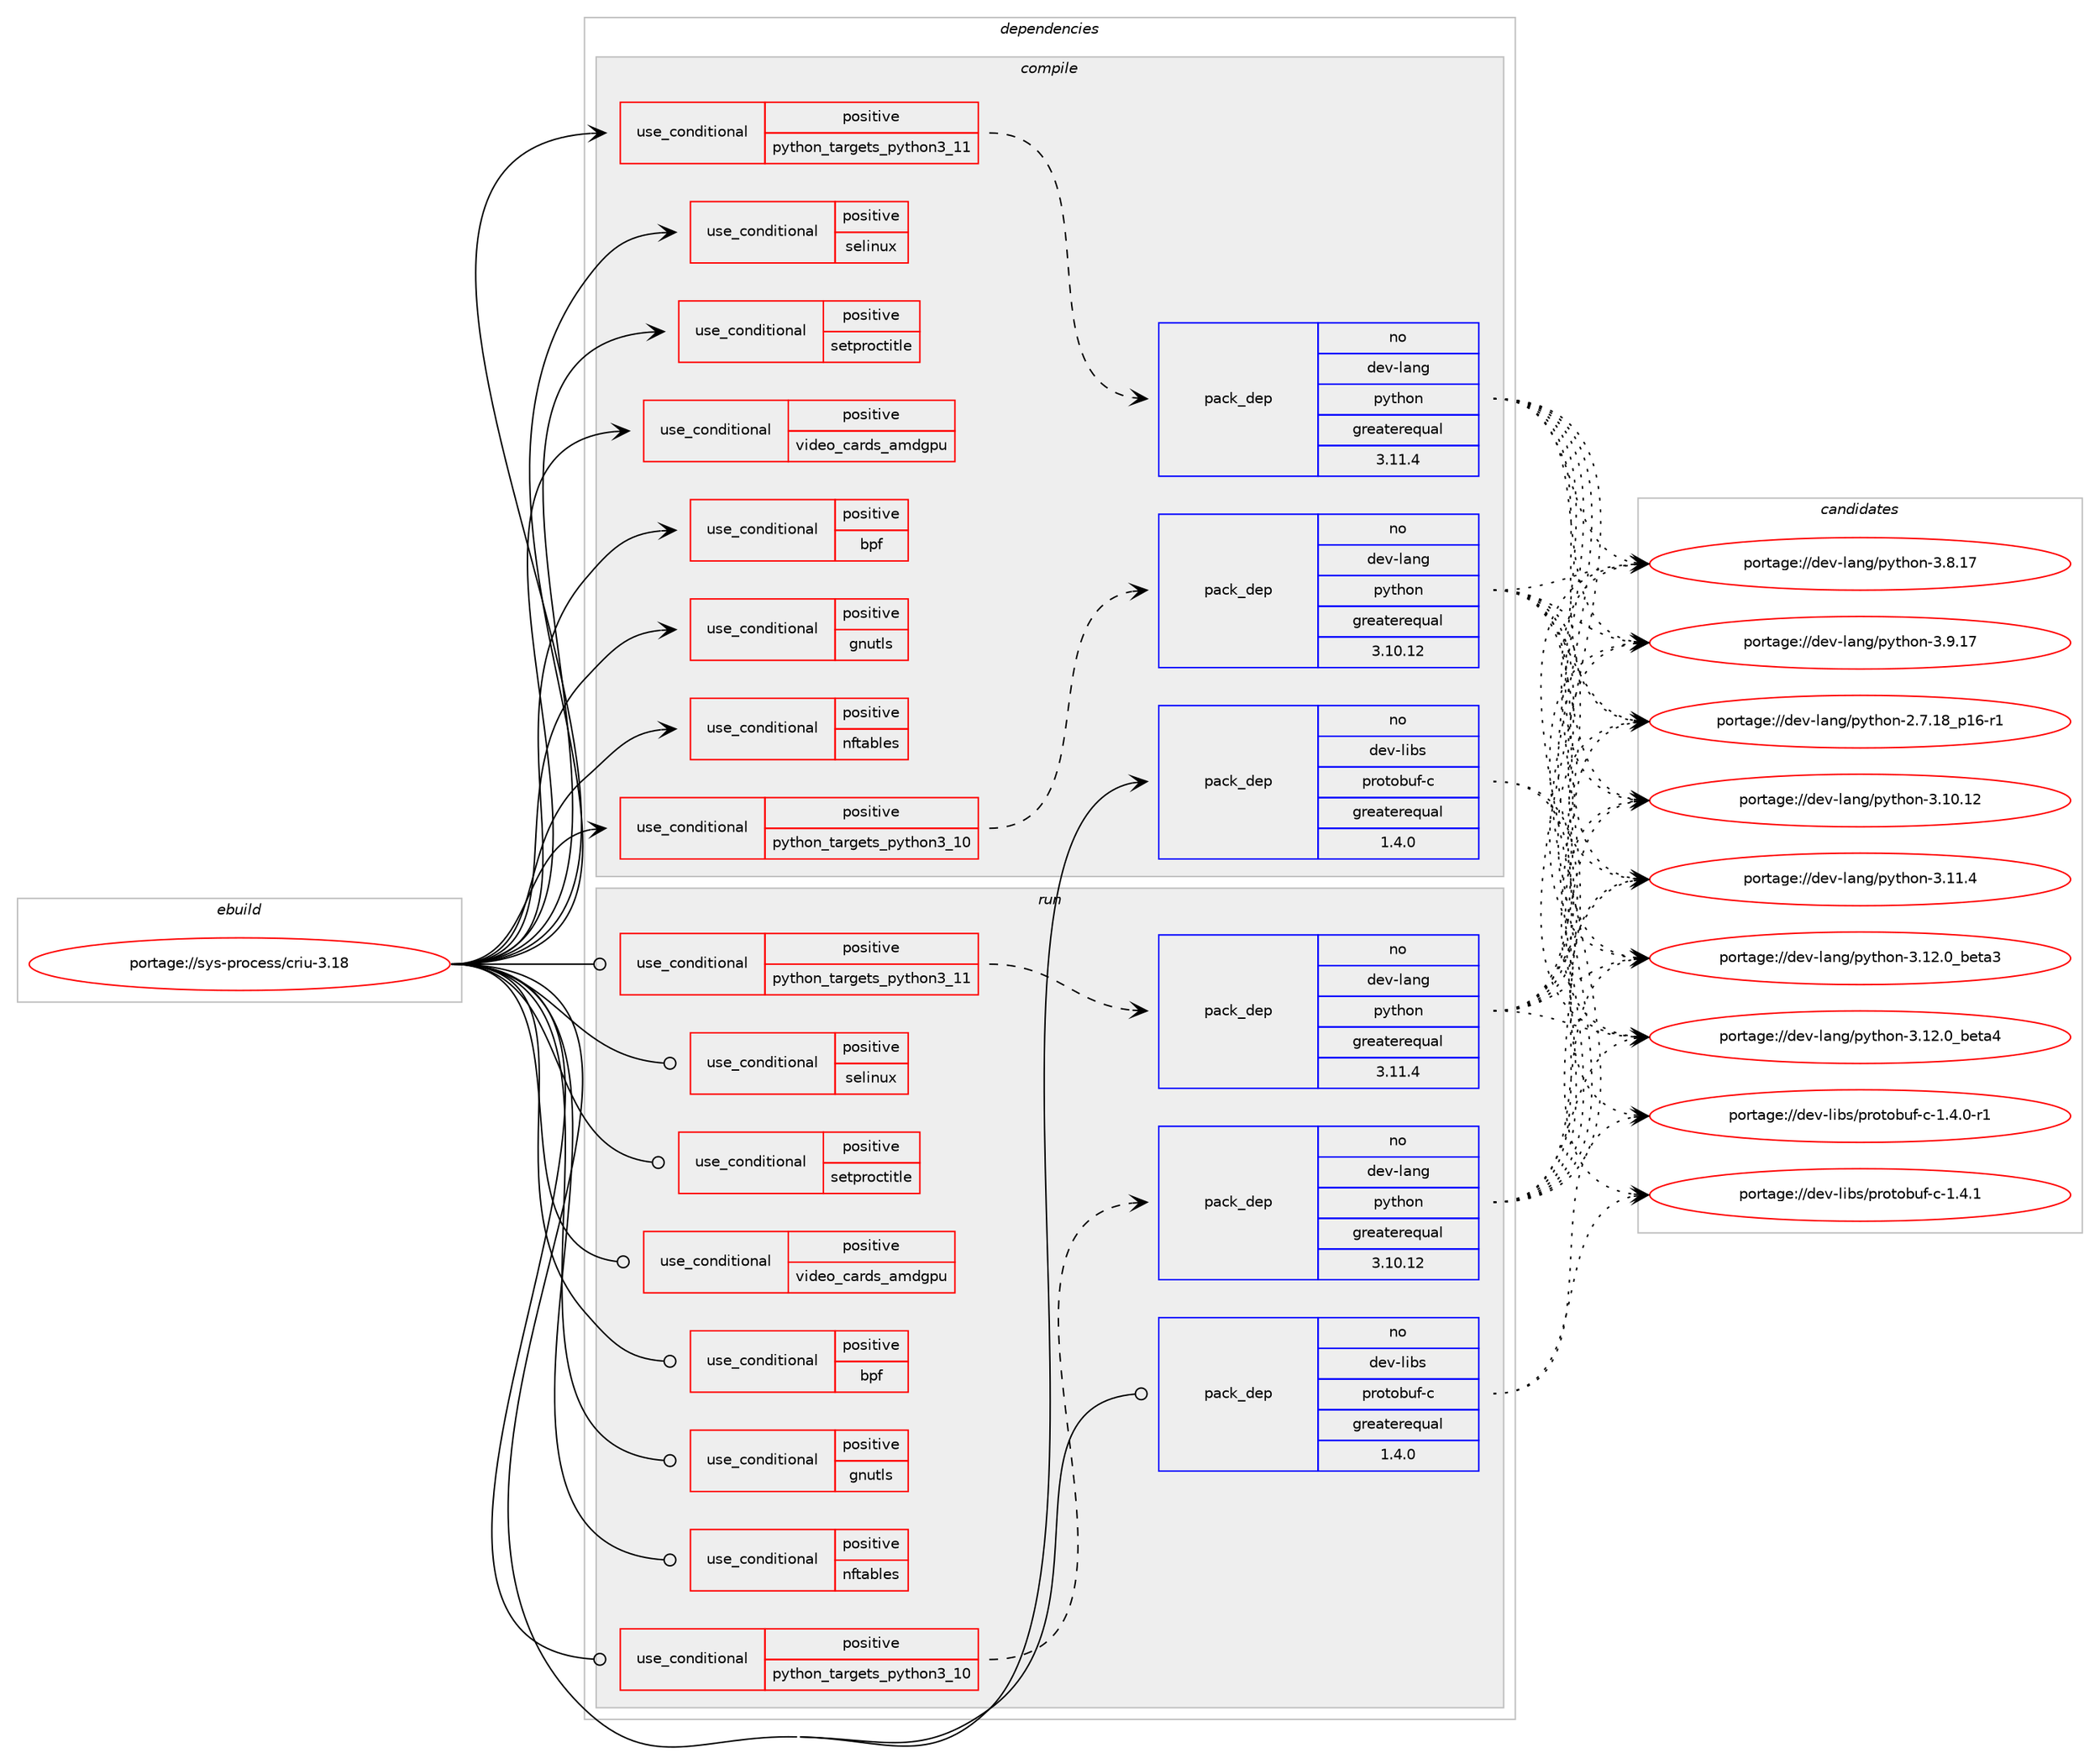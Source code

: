 digraph prolog {

# *************
# Graph options
# *************

newrank=true;
concentrate=true;
compound=true;
graph [rankdir=LR,fontname=Helvetica,fontsize=10,ranksep=1.5];#, ranksep=2.5, nodesep=0.2];
edge  [arrowhead=vee];
node  [fontname=Helvetica,fontsize=10];

# **********
# The ebuild
# **********

subgraph cluster_leftcol {
color=gray;
rank=same;
label=<<i>ebuild</i>>;
id [label="portage://sys-process/criu-3.18", color=red, width=4, href="../sys-process/criu-3.18.svg"];
}

# ****************
# The dependencies
# ****************

subgraph cluster_midcol {
color=gray;
label=<<i>dependencies</i>>;
subgraph cluster_compile {
fillcolor="#eeeeee";
style=filled;
label=<<i>compile</i>>;
subgraph cond835 {
dependency1586 [label=<<TABLE BORDER="0" CELLBORDER="1" CELLSPACING="0" CELLPADDING="4"><TR><TD ROWSPAN="3" CELLPADDING="10">use_conditional</TD></TR><TR><TD>positive</TD></TR><TR><TD>bpf</TD></TR></TABLE>>, shape=none, color=red];
# *** BEGIN UNKNOWN DEPENDENCY TYPE (TODO) ***
# dependency1586 -> package_dependency(portage://sys-process/criu-3.18,install,no,dev-libs,libbpf,none,[,,],any_same_slot,[])
# *** END UNKNOWN DEPENDENCY TYPE (TODO) ***

}
id:e -> dependency1586:w [weight=20,style="solid",arrowhead="vee"];
subgraph cond836 {
dependency1587 [label=<<TABLE BORDER="0" CELLBORDER="1" CELLSPACING="0" CELLPADDING="4"><TR><TD ROWSPAN="3" CELLPADDING="10">use_conditional</TD></TR><TR><TD>positive</TD></TR><TR><TD>gnutls</TD></TR></TABLE>>, shape=none, color=red];
# *** BEGIN UNKNOWN DEPENDENCY TYPE (TODO) ***
# dependency1587 -> package_dependency(portage://sys-process/criu-3.18,install,no,net-libs,gnutls,none,[,,],any_same_slot,[])
# *** END UNKNOWN DEPENDENCY TYPE (TODO) ***

}
id:e -> dependency1587:w [weight=20,style="solid",arrowhead="vee"];
subgraph cond837 {
dependency1588 [label=<<TABLE BORDER="0" CELLBORDER="1" CELLSPACING="0" CELLPADDING="4"><TR><TD ROWSPAN="3" CELLPADDING="10">use_conditional</TD></TR><TR><TD>positive</TD></TR><TR><TD>nftables</TD></TR></TABLE>>, shape=none, color=red];
# *** BEGIN UNKNOWN DEPENDENCY TYPE (TODO) ***
# dependency1588 -> package_dependency(portage://sys-process/criu-3.18,install,no,net-libs,gnutls,none,[,,],any_same_slot,[])
# *** END UNKNOWN DEPENDENCY TYPE (TODO) ***

}
id:e -> dependency1588:w [weight=20,style="solid",arrowhead="vee"];
subgraph cond838 {
dependency1589 [label=<<TABLE BORDER="0" CELLBORDER="1" CELLSPACING="0" CELLPADDING="4"><TR><TD ROWSPAN="3" CELLPADDING="10">use_conditional</TD></TR><TR><TD>positive</TD></TR><TR><TD>python_targets_python3_10</TD></TR></TABLE>>, shape=none, color=red];
subgraph pack737 {
dependency1590 [label=<<TABLE BORDER="0" CELLBORDER="1" CELLSPACING="0" CELLPADDING="4" WIDTH="220"><TR><TD ROWSPAN="6" CELLPADDING="30">pack_dep</TD></TR><TR><TD WIDTH="110">no</TD></TR><TR><TD>dev-lang</TD></TR><TR><TD>python</TD></TR><TR><TD>greaterequal</TD></TR><TR><TD>3.10.12</TD></TR></TABLE>>, shape=none, color=blue];
}
dependency1589:e -> dependency1590:w [weight=20,style="dashed",arrowhead="vee"];
}
id:e -> dependency1589:w [weight=20,style="solid",arrowhead="vee"];
subgraph cond839 {
dependency1591 [label=<<TABLE BORDER="0" CELLBORDER="1" CELLSPACING="0" CELLPADDING="4"><TR><TD ROWSPAN="3" CELLPADDING="10">use_conditional</TD></TR><TR><TD>positive</TD></TR><TR><TD>python_targets_python3_11</TD></TR></TABLE>>, shape=none, color=red];
subgraph pack738 {
dependency1592 [label=<<TABLE BORDER="0" CELLBORDER="1" CELLSPACING="0" CELLPADDING="4" WIDTH="220"><TR><TD ROWSPAN="6" CELLPADDING="30">pack_dep</TD></TR><TR><TD WIDTH="110">no</TD></TR><TR><TD>dev-lang</TD></TR><TR><TD>python</TD></TR><TR><TD>greaterequal</TD></TR><TR><TD>3.11.4</TD></TR></TABLE>>, shape=none, color=blue];
}
dependency1591:e -> dependency1592:w [weight=20,style="dashed",arrowhead="vee"];
}
id:e -> dependency1591:w [weight=20,style="solid",arrowhead="vee"];
subgraph cond840 {
dependency1593 [label=<<TABLE BORDER="0" CELLBORDER="1" CELLSPACING="0" CELLPADDING="4"><TR><TD ROWSPAN="3" CELLPADDING="10">use_conditional</TD></TR><TR><TD>positive</TD></TR><TR><TD>selinux</TD></TR></TABLE>>, shape=none, color=red];
# *** BEGIN UNKNOWN DEPENDENCY TYPE (TODO) ***
# dependency1593 -> package_dependency(portage://sys-process/criu-3.18,install,no,sys-libs,libselinux,none,[,,],any_same_slot,[])
# *** END UNKNOWN DEPENDENCY TYPE (TODO) ***

}
id:e -> dependency1593:w [weight=20,style="solid",arrowhead="vee"];
subgraph cond841 {
dependency1594 [label=<<TABLE BORDER="0" CELLBORDER="1" CELLSPACING="0" CELLPADDING="4"><TR><TD ROWSPAN="3" CELLPADDING="10">use_conditional</TD></TR><TR><TD>positive</TD></TR><TR><TD>setproctitle</TD></TR></TABLE>>, shape=none, color=red];
# *** BEGIN UNKNOWN DEPENDENCY TYPE (TODO) ***
# dependency1594 -> package_dependency(portage://sys-process/criu-3.18,install,no,dev-libs,libbsd,none,[,,],any_same_slot,[])
# *** END UNKNOWN DEPENDENCY TYPE (TODO) ***

}
id:e -> dependency1594:w [weight=20,style="solid",arrowhead="vee"];
subgraph cond842 {
dependency1595 [label=<<TABLE BORDER="0" CELLBORDER="1" CELLSPACING="0" CELLPADDING="4"><TR><TD ROWSPAN="3" CELLPADDING="10">use_conditional</TD></TR><TR><TD>positive</TD></TR><TR><TD>video_cards_amdgpu</TD></TR></TABLE>>, shape=none, color=red];
# *** BEGIN UNKNOWN DEPENDENCY TYPE (TODO) ***
# dependency1595 -> package_dependency(portage://sys-process/criu-3.18,install,no,x11-libs,libdrm,none,[,,],[],[use(enable(video_cards_amdgpu),none)])
# *** END UNKNOWN DEPENDENCY TYPE (TODO) ***

}
id:e -> dependency1595:w [weight=20,style="solid",arrowhead="vee"];
# *** BEGIN UNKNOWN DEPENDENCY TYPE (TODO) ***
# id -> package_dependency(portage://sys-process/criu-3.18,install,no,dev-libs,libnl,none,[,,],[slot(3),equal],[])
# *** END UNKNOWN DEPENDENCY TYPE (TODO) ***

subgraph pack739 {
dependency1596 [label=<<TABLE BORDER="0" CELLBORDER="1" CELLSPACING="0" CELLPADDING="4" WIDTH="220"><TR><TD ROWSPAN="6" CELLPADDING="30">pack_dep</TD></TR><TR><TD WIDTH="110">no</TD></TR><TR><TD>dev-libs</TD></TR><TR><TD>protobuf-c</TD></TR><TR><TD>greaterequal</TD></TR><TR><TD>1.4.0</TD></TR></TABLE>>, shape=none, color=blue];
}
id:e -> dependency1596:w [weight=20,style="solid",arrowhead="vee"];
# *** BEGIN UNKNOWN DEPENDENCY TYPE (TODO) ***
# id -> package_dependency(portage://sys-process/criu-3.18,install,no,net-libs,libnet,none,[,,],[slot(1.1),equal],[])
# *** END UNKNOWN DEPENDENCY TYPE (TODO) ***

# *** BEGIN UNKNOWN DEPENDENCY TYPE (TODO) ***
# id -> package_dependency(portage://sys-process/criu-3.18,install,no,sys-libs,libcap,none,[,,],any_same_slot,[])
# *** END UNKNOWN DEPENDENCY TYPE (TODO) ***

}
subgraph cluster_compileandrun {
fillcolor="#eeeeee";
style=filled;
label=<<i>compile and run</i>>;
}
subgraph cluster_run {
fillcolor="#eeeeee";
style=filled;
label=<<i>run</i>>;
subgraph cond843 {
dependency1597 [label=<<TABLE BORDER="0" CELLBORDER="1" CELLSPACING="0" CELLPADDING="4"><TR><TD ROWSPAN="3" CELLPADDING="10">use_conditional</TD></TR><TR><TD>positive</TD></TR><TR><TD>bpf</TD></TR></TABLE>>, shape=none, color=red];
# *** BEGIN UNKNOWN DEPENDENCY TYPE (TODO) ***
# dependency1597 -> package_dependency(portage://sys-process/criu-3.18,run,no,dev-libs,libbpf,none,[,,],any_same_slot,[])
# *** END UNKNOWN DEPENDENCY TYPE (TODO) ***

}
id:e -> dependency1597:w [weight=20,style="solid",arrowhead="odot"];
subgraph cond844 {
dependency1598 [label=<<TABLE BORDER="0" CELLBORDER="1" CELLSPACING="0" CELLPADDING="4"><TR><TD ROWSPAN="3" CELLPADDING="10">use_conditional</TD></TR><TR><TD>positive</TD></TR><TR><TD>gnutls</TD></TR></TABLE>>, shape=none, color=red];
# *** BEGIN UNKNOWN DEPENDENCY TYPE (TODO) ***
# dependency1598 -> package_dependency(portage://sys-process/criu-3.18,run,no,net-libs,gnutls,none,[,,],any_same_slot,[])
# *** END UNKNOWN DEPENDENCY TYPE (TODO) ***

}
id:e -> dependency1598:w [weight=20,style="solid",arrowhead="odot"];
subgraph cond845 {
dependency1599 [label=<<TABLE BORDER="0" CELLBORDER="1" CELLSPACING="0" CELLPADDING="4"><TR><TD ROWSPAN="3" CELLPADDING="10">use_conditional</TD></TR><TR><TD>positive</TD></TR><TR><TD>nftables</TD></TR></TABLE>>, shape=none, color=red];
# *** BEGIN UNKNOWN DEPENDENCY TYPE (TODO) ***
# dependency1599 -> package_dependency(portage://sys-process/criu-3.18,run,no,net-libs,gnutls,none,[,,],any_same_slot,[])
# *** END UNKNOWN DEPENDENCY TYPE (TODO) ***

}
id:e -> dependency1599:w [weight=20,style="solid",arrowhead="odot"];
subgraph cond846 {
dependency1600 [label=<<TABLE BORDER="0" CELLBORDER="1" CELLSPACING="0" CELLPADDING="4"><TR><TD ROWSPAN="3" CELLPADDING="10">use_conditional</TD></TR><TR><TD>positive</TD></TR><TR><TD>python_targets_python3_10</TD></TR></TABLE>>, shape=none, color=red];
subgraph pack740 {
dependency1601 [label=<<TABLE BORDER="0" CELLBORDER="1" CELLSPACING="0" CELLPADDING="4" WIDTH="220"><TR><TD ROWSPAN="6" CELLPADDING="30">pack_dep</TD></TR><TR><TD WIDTH="110">no</TD></TR><TR><TD>dev-lang</TD></TR><TR><TD>python</TD></TR><TR><TD>greaterequal</TD></TR><TR><TD>3.10.12</TD></TR></TABLE>>, shape=none, color=blue];
}
dependency1600:e -> dependency1601:w [weight=20,style="dashed",arrowhead="vee"];
}
id:e -> dependency1600:w [weight=20,style="solid",arrowhead="odot"];
subgraph cond847 {
dependency1602 [label=<<TABLE BORDER="0" CELLBORDER="1" CELLSPACING="0" CELLPADDING="4"><TR><TD ROWSPAN="3" CELLPADDING="10">use_conditional</TD></TR><TR><TD>positive</TD></TR><TR><TD>python_targets_python3_11</TD></TR></TABLE>>, shape=none, color=red];
subgraph pack741 {
dependency1603 [label=<<TABLE BORDER="0" CELLBORDER="1" CELLSPACING="0" CELLPADDING="4" WIDTH="220"><TR><TD ROWSPAN="6" CELLPADDING="30">pack_dep</TD></TR><TR><TD WIDTH="110">no</TD></TR><TR><TD>dev-lang</TD></TR><TR><TD>python</TD></TR><TR><TD>greaterequal</TD></TR><TR><TD>3.11.4</TD></TR></TABLE>>, shape=none, color=blue];
}
dependency1602:e -> dependency1603:w [weight=20,style="dashed",arrowhead="vee"];
}
id:e -> dependency1602:w [weight=20,style="solid",arrowhead="odot"];
subgraph cond848 {
dependency1604 [label=<<TABLE BORDER="0" CELLBORDER="1" CELLSPACING="0" CELLPADDING="4"><TR><TD ROWSPAN="3" CELLPADDING="10">use_conditional</TD></TR><TR><TD>positive</TD></TR><TR><TD>selinux</TD></TR></TABLE>>, shape=none, color=red];
# *** BEGIN UNKNOWN DEPENDENCY TYPE (TODO) ***
# dependency1604 -> package_dependency(portage://sys-process/criu-3.18,run,no,sys-libs,libselinux,none,[,,],any_same_slot,[])
# *** END UNKNOWN DEPENDENCY TYPE (TODO) ***

}
id:e -> dependency1604:w [weight=20,style="solid",arrowhead="odot"];
subgraph cond849 {
dependency1605 [label=<<TABLE BORDER="0" CELLBORDER="1" CELLSPACING="0" CELLPADDING="4"><TR><TD ROWSPAN="3" CELLPADDING="10">use_conditional</TD></TR><TR><TD>positive</TD></TR><TR><TD>setproctitle</TD></TR></TABLE>>, shape=none, color=red];
# *** BEGIN UNKNOWN DEPENDENCY TYPE (TODO) ***
# dependency1605 -> package_dependency(portage://sys-process/criu-3.18,run,no,dev-libs,libbsd,none,[,,],any_same_slot,[])
# *** END UNKNOWN DEPENDENCY TYPE (TODO) ***

}
id:e -> dependency1605:w [weight=20,style="solid",arrowhead="odot"];
subgraph cond850 {
dependency1606 [label=<<TABLE BORDER="0" CELLBORDER="1" CELLSPACING="0" CELLPADDING="4"><TR><TD ROWSPAN="3" CELLPADDING="10">use_conditional</TD></TR><TR><TD>positive</TD></TR><TR><TD>video_cards_amdgpu</TD></TR></TABLE>>, shape=none, color=red];
# *** BEGIN UNKNOWN DEPENDENCY TYPE (TODO) ***
# dependency1606 -> package_dependency(portage://sys-process/criu-3.18,run,no,x11-libs,libdrm,none,[,,],[],[use(enable(video_cards_amdgpu),none)])
# *** END UNKNOWN DEPENDENCY TYPE (TODO) ***

}
id:e -> dependency1606:w [weight=20,style="solid",arrowhead="odot"];
# *** BEGIN UNKNOWN DEPENDENCY TYPE (TODO) ***
# id -> package_dependency(portage://sys-process/criu-3.18,run,no,dev-libs,libnl,none,[,,],[slot(3),equal],[])
# *** END UNKNOWN DEPENDENCY TYPE (TODO) ***

subgraph pack742 {
dependency1607 [label=<<TABLE BORDER="0" CELLBORDER="1" CELLSPACING="0" CELLPADDING="4" WIDTH="220"><TR><TD ROWSPAN="6" CELLPADDING="30">pack_dep</TD></TR><TR><TD WIDTH="110">no</TD></TR><TR><TD>dev-libs</TD></TR><TR><TD>protobuf-c</TD></TR><TR><TD>greaterequal</TD></TR><TR><TD>1.4.0</TD></TR></TABLE>>, shape=none, color=blue];
}
id:e -> dependency1607:w [weight=20,style="solid",arrowhead="odot"];
# *** BEGIN UNKNOWN DEPENDENCY TYPE (TODO) ***
# id -> package_dependency(portage://sys-process/criu-3.18,run,no,dev-python,protobuf-python,none,[,,],[],[use(optenable(python_targets_python3_10),negative),use(optenable(python_targets_python3_11),negative)])
# *** END UNKNOWN DEPENDENCY TYPE (TODO) ***

# *** BEGIN UNKNOWN DEPENDENCY TYPE (TODO) ***
# id -> package_dependency(portage://sys-process/criu-3.18,run,no,net-libs,libnet,none,[,,],[slot(1.1),equal],[])
# *** END UNKNOWN DEPENDENCY TYPE (TODO) ***

# *** BEGIN UNKNOWN DEPENDENCY TYPE (TODO) ***
# id -> package_dependency(portage://sys-process/criu-3.18,run,no,sys-libs,libcap,none,[,,],any_same_slot,[])
# *** END UNKNOWN DEPENDENCY TYPE (TODO) ***

}
}

# **************
# The candidates
# **************

subgraph cluster_choices {
rank=same;
color=gray;
label=<<i>candidates</i>>;

subgraph choice737 {
color=black;
nodesep=1;
choice100101118451089711010347112121116104111110455046554649569511249544511449 [label="portage://dev-lang/python-2.7.18_p16-r1", color=red, width=4,href="../dev-lang/python-2.7.18_p16-r1.svg"];
choice1001011184510897110103471121211161041111104551464948464950 [label="portage://dev-lang/python-3.10.12", color=red, width=4,href="../dev-lang/python-3.10.12.svg"];
choice10010111845108971101034711212111610411111045514649494652 [label="portage://dev-lang/python-3.11.4", color=red, width=4,href="../dev-lang/python-3.11.4.svg"];
choice1001011184510897110103471121211161041111104551464950464895981011169751 [label="portage://dev-lang/python-3.12.0_beta3", color=red, width=4,href="../dev-lang/python-3.12.0_beta3.svg"];
choice1001011184510897110103471121211161041111104551464950464895981011169752 [label="portage://dev-lang/python-3.12.0_beta4", color=red, width=4,href="../dev-lang/python-3.12.0_beta4.svg"];
choice10010111845108971101034711212111610411111045514656464955 [label="portage://dev-lang/python-3.8.17", color=red, width=4,href="../dev-lang/python-3.8.17.svg"];
choice10010111845108971101034711212111610411111045514657464955 [label="portage://dev-lang/python-3.9.17", color=red, width=4,href="../dev-lang/python-3.9.17.svg"];
dependency1590:e -> choice100101118451089711010347112121116104111110455046554649569511249544511449:w [style=dotted,weight="100"];
dependency1590:e -> choice1001011184510897110103471121211161041111104551464948464950:w [style=dotted,weight="100"];
dependency1590:e -> choice10010111845108971101034711212111610411111045514649494652:w [style=dotted,weight="100"];
dependency1590:e -> choice1001011184510897110103471121211161041111104551464950464895981011169751:w [style=dotted,weight="100"];
dependency1590:e -> choice1001011184510897110103471121211161041111104551464950464895981011169752:w [style=dotted,weight="100"];
dependency1590:e -> choice10010111845108971101034711212111610411111045514656464955:w [style=dotted,weight="100"];
dependency1590:e -> choice10010111845108971101034711212111610411111045514657464955:w [style=dotted,weight="100"];
}
subgraph choice738 {
color=black;
nodesep=1;
choice100101118451089711010347112121116104111110455046554649569511249544511449 [label="portage://dev-lang/python-2.7.18_p16-r1", color=red, width=4,href="../dev-lang/python-2.7.18_p16-r1.svg"];
choice1001011184510897110103471121211161041111104551464948464950 [label="portage://dev-lang/python-3.10.12", color=red, width=4,href="../dev-lang/python-3.10.12.svg"];
choice10010111845108971101034711212111610411111045514649494652 [label="portage://dev-lang/python-3.11.4", color=red, width=4,href="../dev-lang/python-3.11.4.svg"];
choice1001011184510897110103471121211161041111104551464950464895981011169751 [label="portage://dev-lang/python-3.12.0_beta3", color=red, width=4,href="../dev-lang/python-3.12.0_beta3.svg"];
choice1001011184510897110103471121211161041111104551464950464895981011169752 [label="portage://dev-lang/python-3.12.0_beta4", color=red, width=4,href="../dev-lang/python-3.12.0_beta4.svg"];
choice10010111845108971101034711212111610411111045514656464955 [label="portage://dev-lang/python-3.8.17", color=red, width=4,href="../dev-lang/python-3.8.17.svg"];
choice10010111845108971101034711212111610411111045514657464955 [label="portage://dev-lang/python-3.9.17", color=red, width=4,href="../dev-lang/python-3.9.17.svg"];
dependency1592:e -> choice100101118451089711010347112121116104111110455046554649569511249544511449:w [style=dotted,weight="100"];
dependency1592:e -> choice1001011184510897110103471121211161041111104551464948464950:w [style=dotted,weight="100"];
dependency1592:e -> choice10010111845108971101034711212111610411111045514649494652:w [style=dotted,weight="100"];
dependency1592:e -> choice1001011184510897110103471121211161041111104551464950464895981011169751:w [style=dotted,weight="100"];
dependency1592:e -> choice1001011184510897110103471121211161041111104551464950464895981011169752:w [style=dotted,weight="100"];
dependency1592:e -> choice10010111845108971101034711212111610411111045514656464955:w [style=dotted,weight="100"];
dependency1592:e -> choice10010111845108971101034711212111610411111045514657464955:w [style=dotted,weight="100"];
}
subgraph choice739 {
color=black;
nodesep=1;
choice1001011184510810598115471121141111161119811710245994549465246484511449 [label="portage://dev-libs/protobuf-c-1.4.0-r1", color=red, width=4,href="../dev-libs/protobuf-c-1.4.0-r1.svg"];
choice100101118451081059811547112114111116111981171024599454946524649 [label="portage://dev-libs/protobuf-c-1.4.1", color=red, width=4,href="../dev-libs/protobuf-c-1.4.1.svg"];
dependency1596:e -> choice1001011184510810598115471121141111161119811710245994549465246484511449:w [style=dotted,weight="100"];
dependency1596:e -> choice100101118451081059811547112114111116111981171024599454946524649:w [style=dotted,weight="100"];
}
subgraph choice740 {
color=black;
nodesep=1;
choice100101118451089711010347112121116104111110455046554649569511249544511449 [label="portage://dev-lang/python-2.7.18_p16-r1", color=red, width=4,href="../dev-lang/python-2.7.18_p16-r1.svg"];
choice1001011184510897110103471121211161041111104551464948464950 [label="portage://dev-lang/python-3.10.12", color=red, width=4,href="../dev-lang/python-3.10.12.svg"];
choice10010111845108971101034711212111610411111045514649494652 [label="portage://dev-lang/python-3.11.4", color=red, width=4,href="../dev-lang/python-3.11.4.svg"];
choice1001011184510897110103471121211161041111104551464950464895981011169751 [label="portage://dev-lang/python-3.12.0_beta3", color=red, width=4,href="../dev-lang/python-3.12.0_beta3.svg"];
choice1001011184510897110103471121211161041111104551464950464895981011169752 [label="portage://dev-lang/python-3.12.0_beta4", color=red, width=4,href="../dev-lang/python-3.12.0_beta4.svg"];
choice10010111845108971101034711212111610411111045514656464955 [label="portage://dev-lang/python-3.8.17", color=red, width=4,href="../dev-lang/python-3.8.17.svg"];
choice10010111845108971101034711212111610411111045514657464955 [label="portage://dev-lang/python-3.9.17", color=red, width=4,href="../dev-lang/python-3.9.17.svg"];
dependency1601:e -> choice100101118451089711010347112121116104111110455046554649569511249544511449:w [style=dotted,weight="100"];
dependency1601:e -> choice1001011184510897110103471121211161041111104551464948464950:w [style=dotted,weight="100"];
dependency1601:e -> choice10010111845108971101034711212111610411111045514649494652:w [style=dotted,weight="100"];
dependency1601:e -> choice1001011184510897110103471121211161041111104551464950464895981011169751:w [style=dotted,weight="100"];
dependency1601:e -> choice1001011184510897110103471121211161041111104551464950464895981011169752:w [style=dotted,weight="100"];
dependency1601:e -> choice10010111845108971101034711212111610411111045514656464955:w [style=dotted,weight="100"];
dependency1601:e -> choice10010111845108971101034711212111610411111045514657464955:w [style=dotted,weight="100"];
}
subgraph choice741 {
color=black;
nodesep=1;
choice100101118451089711010347112121116104111110455046554649569511249544511449 [label="portage://dev-lang/python-2.7.18_p16-r1", color=red, width=4,href="../dev-lang/python-2.7.18_p16-r1.svg"];
choice1001011184510897110103471121211161041111104551464948464950 [label="portage://dev-lang/python-3.10.12", color=red, width=4,href="../dev-lang/python-3.10.12.svg"];
choice10010111845108971101034711212111610411111045514649494652 [label="portage://dev-lang/python-3.11.4", color=red, width=4,href="../dev-lang/python-3.11.4.svg"];
choice1001011184510897110103471121211161041111104551464950464895981011169751 [label="portage://dev-lang/python-3.12.0_beta3", color=red, width=4,href="../dev-lang/python-3.12.0_beta3.svg"];
choice1001011184510897110103471121211161041111104551464950464895981011169752 [label="portage://dev-lang/python-3.12.0_beta4", color=red, width=4,href="../dev-lang/python-3.12.0_beta4.svg"];
choice10010111845108971101034711212111610411111045514656464955 [label="portage://dev-lang/python-3.8.17", color=red, width=4,href="../dev-lang/python-3.8.17.svg"];
choice10010111845108971101034711212111610411111045514657464955 [label="portage://dev-lang/python-3.9.17", color=red, width=4,href="../dev-lang/python-3.9.17.svg"];
dependency1603:e -> choice100101118451089711010347112121116104111110455046554649569511249544511449:w [style=dotted,weight="100"];
dependency1603:e -> choice1001011184510897110103471121211161041111104551464948464950:w [style=dotted,weight="100"];
dependency1603:e -> choice10010111845108971101034711212111610411111045514649494652:w [style=dotted,weight="100"];
dependency1603:e -> choice1001011184510897110103471121211161041111104551464950464895981011169751:w [style=dotted,weight="100"];
dependency1603:e -> choice1001011184510897110103471121211161041111104551464950464895981011169752:w [style=dotted,weight="100"];
dependency1603:e -> choice10010111845108971101034711212111610411111045514656464955:w [style=dotted,weight="100"];
dependency1603:e -> choice10010111845108971101034711212111610411111045514657464955:w [style=dotted,weight="100"];
}
subgraph choice742 {
color=black;
nodesep=1;
choice1001011184510810598115471121141111161119811710245994549465246484511449 [label="portage://dev-libs/protobuf-c-1.4.0-r1", color=red, width=4,href="../dev-libs/protobuf-c-1.4.0-r1.svg"];
choice100101118451081059811547112114111116111981171024599454946524649 [label="portage://dev-libs/protobuf-c-1.4.1", color=red, width=4,href="../dev-libs/protobuf-c-1.4.1.svg"];
dependency1607:e -> choice1001011184510810598115471121141111161119811710245994549465246484511449:w [style=dotted,weight="100"];
dependency1607:e -> choice100101118451081059811547112114111116111981171024599454946524649:w [style=dotted,weight="100"];
}
}

}
